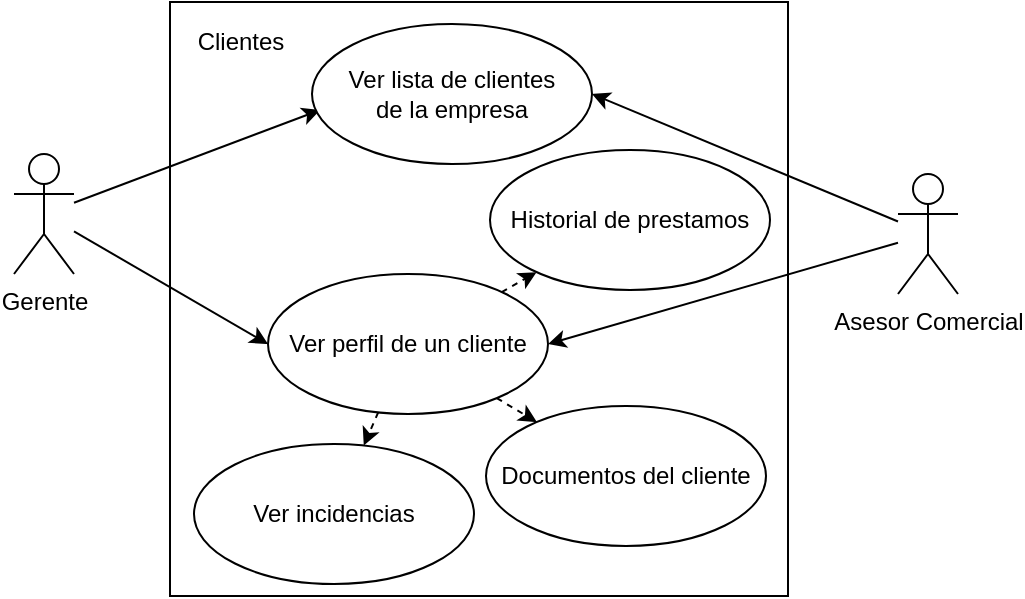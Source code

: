 <mxfile>
    <diagram id="1fi5Kx5LPePZL9SqUFNj" name="Page-1">
        <mxGraphModel dx="902" dy="878" grid="0" gridSize="10" guides="1" tooltips="1" connect="1" arrows="1" fold="1" page="0" pageScale="1" pageWidth="850" pageHeight="1100" math="0" shadow="0">
            <root>
                <mxCell id="0"/>
                <mxCell id="1" parent="0"/>
                <mxCell id="39" value="" style="rounded=0;whiteSpace=wrap;html=1;" parent="1" vertex="1">
                    <mxGeometry x="125" y="-50" width="309" height="297" as="geometry"/>
                </mxCell>
                <mxCell id="57" style="edgeStyle=none;html=1;dashed=1;" parent="1" source="16" target="53" edge="1">
                    <mxGeometry relative="1" as="geometry"/>
                </mxCell>
                <mxCell id="63" style="edgeStyle=none;html=1;dashed=1;" parent="1" source="16" target="44" edge="1">
                    <mxGeometry relative="1" as="geometry"/>
                </mxCell>
                <mxCell id="64" style="edgeStyle=none;html=1;dashed=1;" parent="1" source="16" target="43" edge="1">
                    <mxGeometry relative="1" as="geometry"/>
                </mxCell>
                <mxCell id="16" value="Ver perfil de un cliente" style="ellipse;whiteSpace=wrap;html=1;" parent="1" vertex="1">
                    <mxGeometry x="174" y="86" width="140" height="70" as="geometry"/>
                </mxCell>
                <mxCell id="50" style="edgeStyle=none;html=1;entryX=0;entryY=0.5;entryDx=0;entryDy=0;" parent="1" source="21" target="16" edge="1">
                    <mxGeometry relative="1" as="geometry"/>
                </mxCell>
                <mxCell id="52" style="edgeStyle=none;html=1;entryX=0.029;entryY=0.614;entryDx=0;entryDy=0;entryPerimeter=0;" parent="1" source="21" target="42" edge="1">
                    <mxGeometry relative="1" as="geometry"/>
                </mxCell>
                <mxCell id="21" value="Gerente" style="shape=umlActor;verticalLabelPosition=bottom;verticalAlign=top;html=1;" parent="1" vertex="1">
                    <mxGeometry x="47" y="26" width="30" height="60" as="geometry"/>
                </mxCell>
                <mxCell id="40" value="Clientes" style="text;html=1;align=center;verticalAlign=middle;resizable=0;points=[];autosize=1;strokeColor=none;" parent="1" vertex="1">
                    <mxGeometry x="133" y="-39" width="53" height="18" as="geometry"/>
                </mxCell>
                <mxCell id="42" value="Ver lista de clientes &lt;br&gt;de la empresa" style="ellipse;whiteSpace=wrap;html=1;" parent="1" vertex="1">
                    <mxGeometry x="196" y="-39" width="140" height="70" as="geometry"/>
                </mxCell>
                <mxCell id="43" value="Historial de prestamos" style="ellipse;whiteSpace=wrap;html=1;" parent="1" vertex="1">
                    <mxGeometry x="285" y="24" width="140" height="70" as="geometry"/>
                </mxCell>
                <mxCell id="44" value="Documentos del cliente" style="ellipse;whiteSpace=wrap;html=1;" parent="1" vertex="1">
                    <mxGeometry x="283" y="152" width="140" height="70" as="geometry"/>
                </mxCell>
                <mxCell id="53" value="Ver incidencias" style="ellipse;whiteSpace=wrap;html=1;" parent="1" vertex="1">
                    <mxGeometry x="137" y="171" width="140" height="70" as="geometry"/>
                </mxCell>
                <mxCell id="59" style="edgeStyle=none;html=1;entryX=1;entryY=0.5;entryDx=0;entryDy=0;" parent="1" source="61" target="16" edge="1">
                    <mxGeometry relative="1" as="geometry">
                        <mxPoint x="616" y="160.52" as="sourcePoint"/>
                    </mxGeometry>
                </mxCell>
                <mxCell id="62" style="edgeStyle=none;html=1;entryX=1;entryY=0.5;entryDx=0;entryDy=0;" parent="1" source="61" target="42" edge="1">
                    <mxGeometry relative="1" as="geometry"/>
                </mxCell>
                <mxCell id="61" value="Asesor Comercial" style="shape=umlActor;verticalLabelPosition=bottom;verticalAlign=top;html=1;" parent="1" vertex="1">
                    <mxGeometry x="489" y="36" width="30" height="60" as="geometry"/>
                </mxCell>
            </root>
        </mxGraphModel>
    </diagram>
</mxfile>